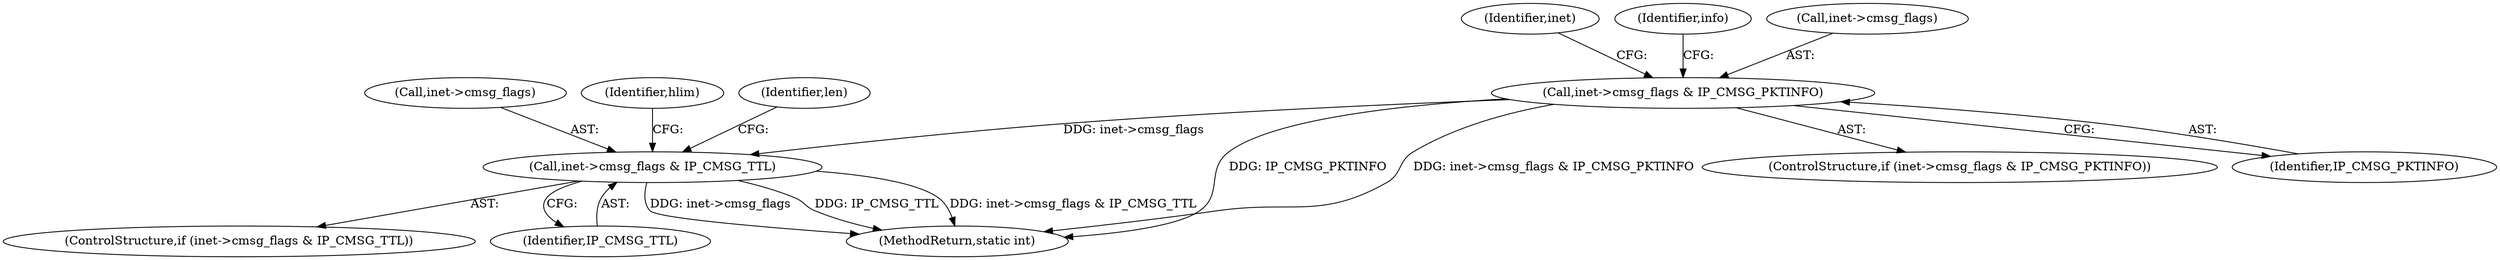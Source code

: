 digraph "0_linux_f6d8bd051c391c1c0458a30b2a7abcd939329259_25@pointer" {
"1000542" [label="(Call,inet->cmsg_flags & IP_CMSG_PKTINFO)"];
"1000584" [label="(Call,inet->cmsg_flags & IP_CMSG_TTL)"];
"1000586" [label="(Identifier,inet)"];
"1000546" [label="(Identifier,IP_CMSG_PKTINFO)"];
"1000585" [label="(Call,inet->cmsg_flags)"];
"1000552" [label="(Identifier,info)"];
"1000592" [label="(Identifier,hlim)"];
"1000706" [label="(MethodReturn,static int)"];
"1000543" [label="(Call,inet->cmsg_flags)"];
"1000542" [label="(Call,inet->cmsg_flags & IP_CMSG_PKTINFO)"];
"1000541" [label="(ControlStructure,if (inet->cmsg_flags & IP_CMSG_PKTINFO))"];
"1000583" [label="(ControlStructure,if (inet->cmsg_flags & IP_CMSG_TTL))"];
"1000588" [label="(Identifier,IP_CMSG_TTL)"];
"1000584" [label="(Call,inet->cmsg_flags & IP_CMSG_TTL)"];
"1000606" [label="(Identifier,len)"];
"1000542" -> "1000541"  [label="AST: "];
"1000542" -> "1000546"  [label="CFG: "];
"1000543" -> "1000542"  [label="AST: "];
"1000546" -> "1000542"  [label="AST: "];
"1000552" -> "1000542"  [label="CFG: "];
"1000586" -> "1000542"  [label="CFG: "];
"1000542" -> "1000706"  [label="DDG: IP_CMSG_PKTINFO"];
"1000542" -> "1000706"  [label="DDG: inet->cmsg_flags & IP_CMSG_PKTINFO"];
"1000542" -> "1000584"  [label="DDG: inet->cmsg_flags"];
"1000584" -> "1000583"  [label="AST: "];
"1000584" -> "1000588"  [label="CFG: "];
"1000585" -> "1000584"  [label="AST: "];
"1000588" -> "1000584"  [label="AST: "];
"1000592" -> "1000584"  [label="CFG: "];
"1000606" -> "1000584"  [label="CFG: "];
"1000584" -> "1000706"  [label="DDG: IP_CMSG_TTL"];
"1000584" -> "1000706"  [label="DDG: inet->cmsg_flags & IP_CMSG_TTL"];
"1000584" -> "1000706"  [label="DDG: inet->cmsg_flags"];
}
